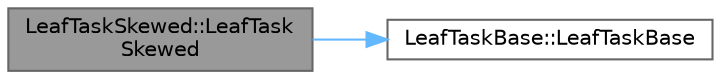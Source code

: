 digraph "LeafTaskSkewed::LeafTaskSkewed"
{
 // LATEX_PDF_SIZE
  bgcolor="transparent";
  edge [fontname=Helvetica,fontsize=10,labelfontname=Helvetica,labelfontsize=10];
  node [fontname=Helvetica,fontsize=10,shape=box,height=0.2,width=0.4];
  rankdir="LR";
  Node1 [id="Node000001",label="LeafTaskSkewed::LeafTask\lSkewed",height=0.2,width=0.4,color="gray40", fillcolor="grey60", style="filled", fontcolor="black",tooltip=" "];
  Node1 -> Node2 [id="edge1_Node000001_Node000002",color="steelblue1",style="solid",tooltip=" "];
  Node2 [id="Node000002",label="LeafTaskBase::LeafTaskBase",height=0.2,width=0.4,color="grey40", fillcolor="white", style="filled",URL="$class_leaf_task_base.html#aca786f4818f1901343cee6857bedddf7",tooltip=" "];
}
